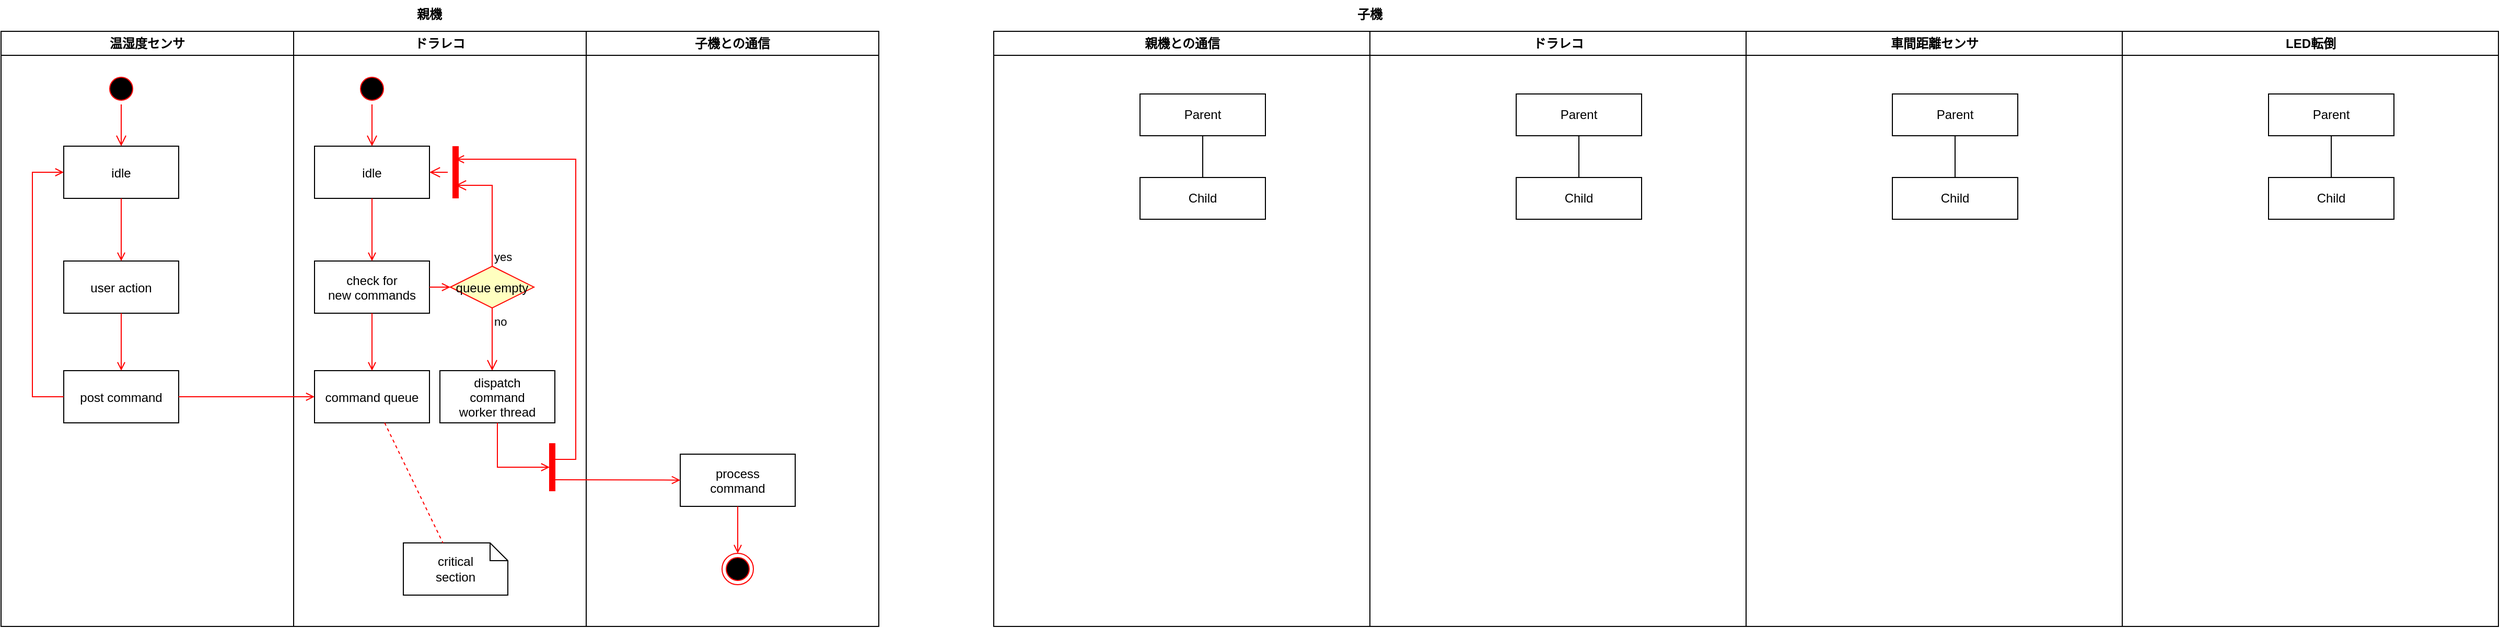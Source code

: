 <mxfile version="13.0.5" type="github">
  <diagram name="Page-1" id="e7e014a7-5840-1c2e-5031-d8a46d1fe8dd">
    <mxGraphModel dx="1673" dy="896" grid="1" gridSize="10" guides="1" tooltips="1" connect="1" arrows="1" fold="1" page="1" pageScale="1" pageWidth="1169" pageHeight="826" background="#ffffff" math="0" shadow="0">
      <root>
        <mxCell id="0" />
        <mxCell id="1" parent="0" />
        <mxCell id="2" value="温湿度センサ" style="swimlane;whiteSpace=wrap" parent="1" vertex="1">
          <mxGeometry x="40" y="40" width="280" height="570" as="geometry" />
        </mxCell>
        <mxCell id="5" value="" style="ellipse;shape=startState;fillColor=#000000;strokeColor=#ff0000;" parent="2" vertex="1">
          <mxGeometry x="100" y="40" width="30" height="30" as="geometry" />
        </mxCell>
        <mxCell id="6" value="" style="edgeStyle=elbowEdgeStyle;elbow=horizontal;verticalAlign=bottom;endArrow=open;endSize=8;strokeColor=#FF0000;endFill=1;rounded=0" parent="2" source="5" target="7" edge="1">
          <mxGeometry x="100" y="40" as="geometry">
            <mxPoint x="115" y="110" as="targetPoint" />
          </mxGeometry>
        </mxCell>
        <mxCell id="7" value="idle" style="" parent="2" vertex="1">
          <mxGeometry x="60" y="110" width="110" height="50" as="geometry" />
        </mxCell>
        <mxCell id="8" value="user action" style="" parent="2" vertex="1">
          <mxGeometry x="60" y="220" width="110" height="50" as="geometry" />
        </mxCell>
        <mxCell id="9" value="" style="endArrow=open;strokeColor=#FF0000;endFill=1;rounded=0" parent="2" source="7" target="8" edge="1">
          <mxGeometry relative="1" as="geometry" />
        </mxCell>
        <mxCell id="10" value="post command" style="" parent="2" vertex="1">
          <mxGeometry x="60" y="325" width="110" height="50" as="geometry" />
        </mxCell>
        <mxCell id="11" value="" style="endArrow=open;strokeColor=#FF0000;endFill=1;rounded=0" parent="2" source="8" target="10" edge="1">
          <mxGeometry relative="1" as="geometry" />
        </mxCell>
        <mxCell id="12" value="" style="edgeStyle=elbowEdgeStyle;elbow=horizontal;strokeColor=#FF0000;endArrow=open;endFill=1;rounded=0" parent="2" source="10" target="7" edge="1">
          <mxGeometry width="100" height="100" relative="1" as="geometry">
            <mxPoint x="160" y="290" as="sourcePoint" />
            <mxPoint x="260" y="190" as="targetPoint" />
            <Array as="points">
              <mxPoint x="30" y="250" />
            </Array>
          </mxGeometry>
        </mxCell>
        <mxCell id="3" value="ドラレコ" style="swimlane;whiteSpace=wrap" parent="1" vertex="1">
          <mxGeometry x="320" y="40" width="280" height="570" as="geometry">
            <mxRectangle x="444.5" y="128" width="80" height="23" as="alternateBounds" />
          </mxGeometry>
        </mxCell>
        <mxCell id="13" value="" style="ellipse;shape=startState;fillColor=#000000;strokeColor=#ff0000;" parent="3" vertex="1">
          <mxGeometry x="60" y="40" width="30" height="30" as="geometry" />
        </mxCell>
        <mxCell id="14" value="" style="edgeStyle=elbowEdgeStyle;elbow=horizontal;verticalAlign=bottom;endArrow=open;endSize=8;strokeColor=#FF0000;endFill=1;rounded=0" parent="3" source="13" target="15" edge="1">
          <mxGeometry x="40" y="20" as="geometry">
            <mxPoint x="55" y="90" as="targetPoint" />
          </mxGeometry>
        </mxCell>
        <mxCell id="15" value="idle" style="" parent="3" vertex="1">
          <mxGeometry x="20" y="110" width="110" height="50" as="geometry" />
        </mxCell>
        <mxCell id="16" value="check for &#xa;new commands" style="" parent="3" vertex="1">
          <mxGeometry x="20" y="220" width="110" height="50" as="geometry" />
        </mxCell>
        <mxCell id="17" value="" style="endArrow=open;strokeColor=#FF0000;endFill=1;rounded=0" parent="3" source="15" target="16" edge="1">
          <mxGeometry relative="1" as="geometry" />
        </mxCell>
        <mxCell id="18" value="command queue" style="" parent="3" vertex="1">
          <mxGeometry x="20" y="325" width="110" height="50" as="geometry" />
        </mxCell>
        <mxCell id="19" value="" style="endArrow=open;strokeColor=#FF0000;endFill=1;rounded=0" parent="3" source="16" target="18" edge="1">
          <mxGeometry relative="1" as="geometry" />
        </mxCell>
        <mxCell id="21" value="queue empty" style="rhombus;fillColor=#ffffc0;strokeColor=#ff0000;" parent="3" vertex="1">
          <mxGeometry x="150" y="225" width="80" height="40" as="geometry" />
        </mxCell>
        <mxCell id="22" value="yes" style="edgeStyle=elbowEdgeStyle;elbow=horizontal;align=left;verticalAlign=bottom;endArrow=open;endSize=8;strokeColor=#FF0000;exitX=0.5;exitY=0;endFill=1;rounded=0;entryX=0.75;entryY=0.5;entryPerimeter=0" parent="3" source="21" target="25" edge="1">
          <mxGeometry x="-1" relative="1" as="geometry">
            <mxPoint x="160" y="150" as="targetPoint" />
            <Array as="points">
              <mxPoint x="190" y="180" />
            </Array>
          </mxGeometry>
        </mxCell>
        <mxCell id="23" value="no" style="edgeStyle=elbowEdgeStyle;elbow=horizontal;align=left;verticalAlign=top;endArrow=open;endSize=8;strokeColor=#FF0000;endFill=1;rounded=0" parent="3" source="21" target="30" edge="1">
          <mxGeometry x="-1" relative="1" as="geometry">
            <mxPoint x="190" y="305" as="targetPoint" />
          </mxGeometry>
        </mxCell>
        <mxCell id="24" value="" style="endArrow=open;strokeColor=#FF0000;endFill=1;rounded=0" parent="3" source="16" target="21" edge="1">
          <mxGeometry relative="1" as="geometry" />
        </mxCell>
        <mxCell id="25" value="" style="shape=line;strokeWidth=6;strokeColor=#ff0000;rotation=90" parent="3" vertex="1">
          <mxGeometry x="130" y="127.5" width="50" height="15" as="geometry" />
        </mxCell>
        <mxCell id="26" value="" style="edgeStyle=elbowEdgeStyle;elbow=horizontal;verticalAlign=bottom;endArrow=open;endSize=8;strokeColor=#FF0000;endFill=1;rounded=0" parent="3" source="25" target="15" edge="1">
          <mxGeometry x="130" y="90" as="geometry">
            <mxPoint x="230" y="140" as="targetPoint" />
          </mxGeometry>
        </mxCell>
        <mxCell id="30" value="dispatch&#xa;command&#xa;worker thread" style="" parent="3" vertex="1">
          <mxGeometry x="140" y="325" width="110" height="50" as="geometry" />
        </mxCell>
        <mxCell id="31" value="critical&#xa;section" style="shape=note;whiteSpace=wrap;size=17" parent="3" vertex="1">
          <mxGeometry x="105" y="490" width="100" height="50" as="geometry" />
        </mxCell>
        <mxCell id="32" value="" style="endArrow=none;strokeColor=#FF0000;endFill=0;rounded=0;dashed=1" parent="3" source="18" target="31" edge="1">
          <mxGeometry relative="1" as="geometry" />
        </mxCell>
        <mxCell id="34" value="" style="whiteSpace=wrap;strokeColor=#FF0000;fillColor=#FF0000" parent="3" vertex="1">
          <mxGeometry x="245" y="395" width="5" height="45" as="geometry" />
        </mxCell>
        <mxCell id="41" value="" style="edgeStyle=elbowEdgeStyle;elbow=horizontal;entryX=0;entryY=0.5;strokeColor=#FF0000;endArrow=open;endFill=1;rounded=0" parent="3" source="30" target="34" edge="1">
          <mxGeometry width="100" height="100" relative="1" as="geometry">
            <mxPoint x="60" y="480" as="sourcePoint" />
            <mxPoint x="160" y="380" as="targetPoint" />
            <Array as="points">
              <mxPoint x="195" y="400" />
            </Array>
          </mxGeometry>
        </mxCell>
        <mxCell id="4" value="子機との通信" style="swimlane;whiteSpace=wrap;startSize=23;" parent="1" vertex="1">
          <mxGeometry x="600" y="40" width="280" height="570" as="geometry" />
        </mxCell>
        <mxCell id="33" value="process&#xa;command" style="" parent="4" vertex="1">
          <mxGeometry x="90" y="405" width="110" height="50" as="geometry" />
        </mxCell>
        <mxCell id="35" value="" style="edgeStyle=elbowEdgeStyle;elbow=horizontal;strokeColor=#FF0000;endArrow=open;endFill=1;rounded=0;entryX=0.25;entryY=0.5;entryPerimeter=0" parent="4" target="25" edge="1">
          <mxGeometry width="100" height="100" relative="1" as="geometry">
            <mxPoint x="-30" y="410" as="sourcePoint" />
            <mxPoint x="-120" y="120" as="targetPoint" />
            <Array as="points">
              <mxPoint x="-10" y="135" />
            </Array>
          </mxGeometry>
        </mxCell>
        <mxCell id="37" value="" style="edgeStyle=none;strokeColor=#FF0000;endArrow=open;endFill=1;rounded=0" parent="4" target="33" edge="1">
          <mxGeometry width="100" height="100" relative="1" as="geometry">
            <mxPoint x="-30" y="429.5" as="sourcePoint" />
            <mxPoint x="90" y="429.5" as="targetPoint" />
          </mxGeometry>
        </mxCell>
        <mxCell id="38" value="" style="ellipse;shape=endState;fillColor=#000000;strokeColor=#ff0000" parent="4" vertex="1">
          <mxGeometry x="130" y="500" width="30" height="30" as="geometry" />
        </mxCell>
        <mxCell id="39" value="" style="endArrow=open;strokeColor=#FF0000;endFill=1;rounded=0" parent="4" source="33" target="38" edge="1">
          <mxGeometry relative="1" as="geometry" />
        </mxCell>
        <mxCell id="20" value="" style="endArrow=open;strokeColor=#FF0000;endFill=1;rounded=0" parent="1" source="10" target="18" edge="1">
          <mxGeometry relative="1" as="geometry" />
        </mxCell>
        <mxCell id="fL8XS_p-Hu3QJq9ZgAv0-41" value="親機との通信" style="swimlane;html=1;startSize=23;horizontal=1;containerType=tree;" vertex="1" parent="1">
          <mxGeometry x="990" y="40" width="360" height="570" as="geometry" />
        </mxCell>
        <mxCell id="fL8XS_p-Hu3QJq9ZgAv0-42" value="" style="edgeStyle=elbowEdgeStyle;elbow=vertical;startArrow=none;endArrow=none;rounded=0;" edge="1" parent="fL8XS_p-Hu3QJq9ZgAv0-41" source="fL8XS_p-Hu3QJq9ZgAv0-43" target="fL8XS_p-Hu3QJq9ZgAv0-44">
          <mxGeometry relative="1" as="geometry" />
        </mxCell>
        <mxCell id="fL8XS_p-Hu3QJq9ZgAv0-43" value="Parent" style="whiteSpace=wrap;html=1;treeFolding=1;treeMoving=1;newEdgeStyle={&quot;edgeStyle&quot;:&quot;elbowEdgeStyle&quot;,&quot;startArrow&quot;:&quot;none&quot;,&quot;endArrow&quot;:&quot;none&quot;};" vertex="1" parent="fL8XS_p-Hu3QJq9ZgAv0-41">
          <mxGeometry x="140" y="60" width="120" height="40" as="geometry" />
        </mxCell>
        <mxCell id="fL8XS_p-Hu3QJq9ZgAv0-44" value="Child" style="whiteSpace=wrap;html=1;treeFolding=1;treeMoving=1;newEdgeStyle={&quot;edgeStyle&quot;:&quot;elbowEdgeStyle&quot;,&quot;startArrow&quot;:&quot;none&quot;,&quot;endArrow&quot;:&quot;none&quot;};" vertex="1" parent="fL8XS_p-Hu3QJq9ZgAv0-41">
          <mxGeometry x="140" y="140" width="120" height="40" as="geometry" />
        </mxCell>
        <mxCell id="fL8XS_p-Hu3QJq9ZgAv0-45" value="ドラレコ" style="swimlane;html=1;startSize=23;horizontal=1;containerType=tree;" vertex="1" parent="1">
          <mxGeometry x="1350" y="40" width="360" height="570" as="geometry" />
        </mxCell>
        <mxCell id="fL8XS_p-Hu3QJq9ZgAv0-46" value="" style="edgeStyle=elbowEdgeStyle;elbow=vertical;startArrow=none;endArrow=none;rounded=0;" edge="1" parent="fL8XS_p-Hu3QJq9ZgAv0-45" source="fL8XS_p-Hu3QJq9ZgAv0-47" target="fL8XS_p-Hu3QJq9ZgAv0-48">
          <mxGeometry relative="1" as="geometry" />
        </mxCell>
        <mxCell id="fL8XS_p-Hu3QJq9ZgAv0-47" value="Parent" style="whiteSpace=wrap;html=1;treeFolding=1;treeMoving=1;newEdgeStyle={&quot;edgeStyle&quot;:&quot;elbowEdgeStyle&quot;,&quot;startArrow&quot;:&quot;none&quot;,&quot;endArrow&quot;:&quot;none&quot;};" vertex="1" parent="fL8XS_p-Hu3QJq9ZgAv0-45">
          <mxGeometry x="140" y="60" width="120" height="40" as="geometry" />
        </mxCell>
        <mxCell id="fL8XS_p-Hu3QJq9ZgAv0-48" value="Child" style="whiteSpace=wrap;html=1;treeFolding=1;treeMoving=1;newEdgeStyle={&quot;edgeStyle&quot;:&quot;elbowEdgeStyle&quot;,&quot;startArrow&quot;:&quot;none&quot;,&quot;endArrow&quot;:&quot;none&quot;};" vertex="1" parent="fL8XS_p-Hu3QJq9ZgAv0-45">
          <mxGeometry x="140" y="140" width="120" height="40" as="geometry" />
        </mxCell>
        <mxCell id="fL8XS_p-Hu3QJq9ZgAv0-52" value="親機" style="text;align=center;fontStyle=1;verticalAlign=middle;spacingLeft=3;spacingRight=3;strokeColor=none;rotatable=0;points=[[0,0.5],[1,0.5]];portConstraint=eastwest;" vertex="1" parent="1">
          <mxGeometry x="410" y="10" width="80" height="26" as="geometry" />
        </mxCell>
        <mxCell id="fL8XS_p-Hu3QJq9ZgAv0-53" value="子機" style="text;align=center;fontStyle=1;verticalAlign=middle;spacingLeft=3;spacingRight=3;strokeColor=none;rotatable=0;points=[[0,0.5],[1,0.5]];portConstraint=eastwest;" vertex="1" parent="1">
          <mxGeometry x="1310" y="10" width="80" height="26" as="geometry" />
        </mxCell>
        <mxCell id="fL8XS_p-Hu3QJq9ZgAv0-54" value="車間距離センサ" style="swimlane;html=1;startSize=23;horizontal=1;containerType=tree;" vertex="1" parent="1">
          <mxGeometry x="1710" y="40" width="360" height="570" as="geometry" />
        </mxCell>
        <mxCell id="fL8XS_p-Hu3QJq9ZgAv0-55" value="" style="edgeStyle=elbowEdgeStyle;elbow=vertical;startArrow=none;endArrow=none;rounded=0;" edge="1" parent="fL8XS_p-Hu3QJq9ZgAv0-54" source="fL8XS_p-Hu3QJq9ZgAv0-56" target="fL8XS_p-Hu3QJq9ZgAv0-57">
          <mxGeometry relative="1" as="geometry" />
        </mxCell>
        <mxCell id="fL8XS_p-Hu3QJq9ZgAv0-56" value="Parent" style="whiteSpace=wrap;html=1;treeFolding=1;treeMoving=1;newEdgeStyle={&quot;edgeStyle&quot;:&quot;elbowEdgeStyle&quot;,&quot;startArrow&quot;:&quot;none&quot;,&quot;endArrow&quot;:&quot;none&quot;};" vertex="1" parent="fL8XS_p-Hu3QJq9ZgAv0-54">
          <mxGeometry x="140" y="60" width="120" height="40" as="geometry" />
        </mxCell>
        <mxCell id="fL8XS_p-Hu3QJq9ZgAv0-57" value="Child" style="whiteSpace=wrap;html=1;treeFolding=1;treeMoving=1;newEdgeStyle={&quot;edgeStyle&quot;:&quot;elbowEdgeStyle&quot;,&quot;startArrow&quot;:&quot;none&quot;,&quot;endArrow&quot;:&quot;none&quot;};" vertex="1" parent="fL8XS_p-Hu3QJq9ZgAv0-54">
          <mxGeometry x="140" y="140" width="120" height="40" as="geometry" />
        </mxCell>
        <mxCell id="fL8XS_p-Hu3QJq9ZgAv0-58" value="LED転倒" style="swimlane;html=1;startSize=23;horizontal=1;containerType=tree;" vertex="1" parent="1">
          <mxGeometry x="2070" y="40" width="360" height="570" as="geometry" />
        </mxCell>
        <mxCell id="fL8XS_p-Hu3QJq9ZgAv0-59" value="" style="edgeStyle=elbowEdgeStyle;elbow=vertical;startArrow=none;endArrow=none;rounded=0;" edge="1" parent="fL8XS_p-Hu3QJq9ZgAv0-58" source="fL8XS_p-Hu3QJq9ZgAv0-60" target="fL8XS_p-Hu3QJq9ZgAv0-61">
          <mxGeometry relative="1" as="geometry" />
        </mxCell>
        <mxCell id="fL8XS_p-Hu3QJq9ZgAv0-60" value="Parent" style="whiteSpace=wrap;html=1;treeFolding=1;treeMoving=1;newEdgeStyle={&quot;edgeStyle&quot;:&quot;elbowEdgeStyle&quot;,&quot;startArrow&quot;:&quot;none&quot;,&quot;endArrow&quot;:&quot;none&quot;};" vertex="1" parent="fL8XS_p-Hu3QJq9ZgAv0-58">
          <mxGeometry x="140" y="60" width="120" height="40" as="geometry" />
        </mxCell>
        <mxCell id="fL8XS_p-Hu3QJq9ZgAv0-61" value="Child" style="whiteSpace=wrap;html=1;treeFolding=1;treeMoving=1;newEdgeStyle={&quot;edgeStyle&quot;:&quot;elbowEdgeStyle&quot;,&quot;startArrow&quot;:&quot;none&quot;,&quot;endArrow&quot;:&quot;none&quot;};" vertex="1" parent="fL8XS_p-Hu3QJq9ZgAv0-58">
          <mxGeometry x="140" y="140" width="120" height="40" as="geometry" />
        </mxCell>
      </root>
    </mxGraphModel>
  </diagram>
</mxfile>
